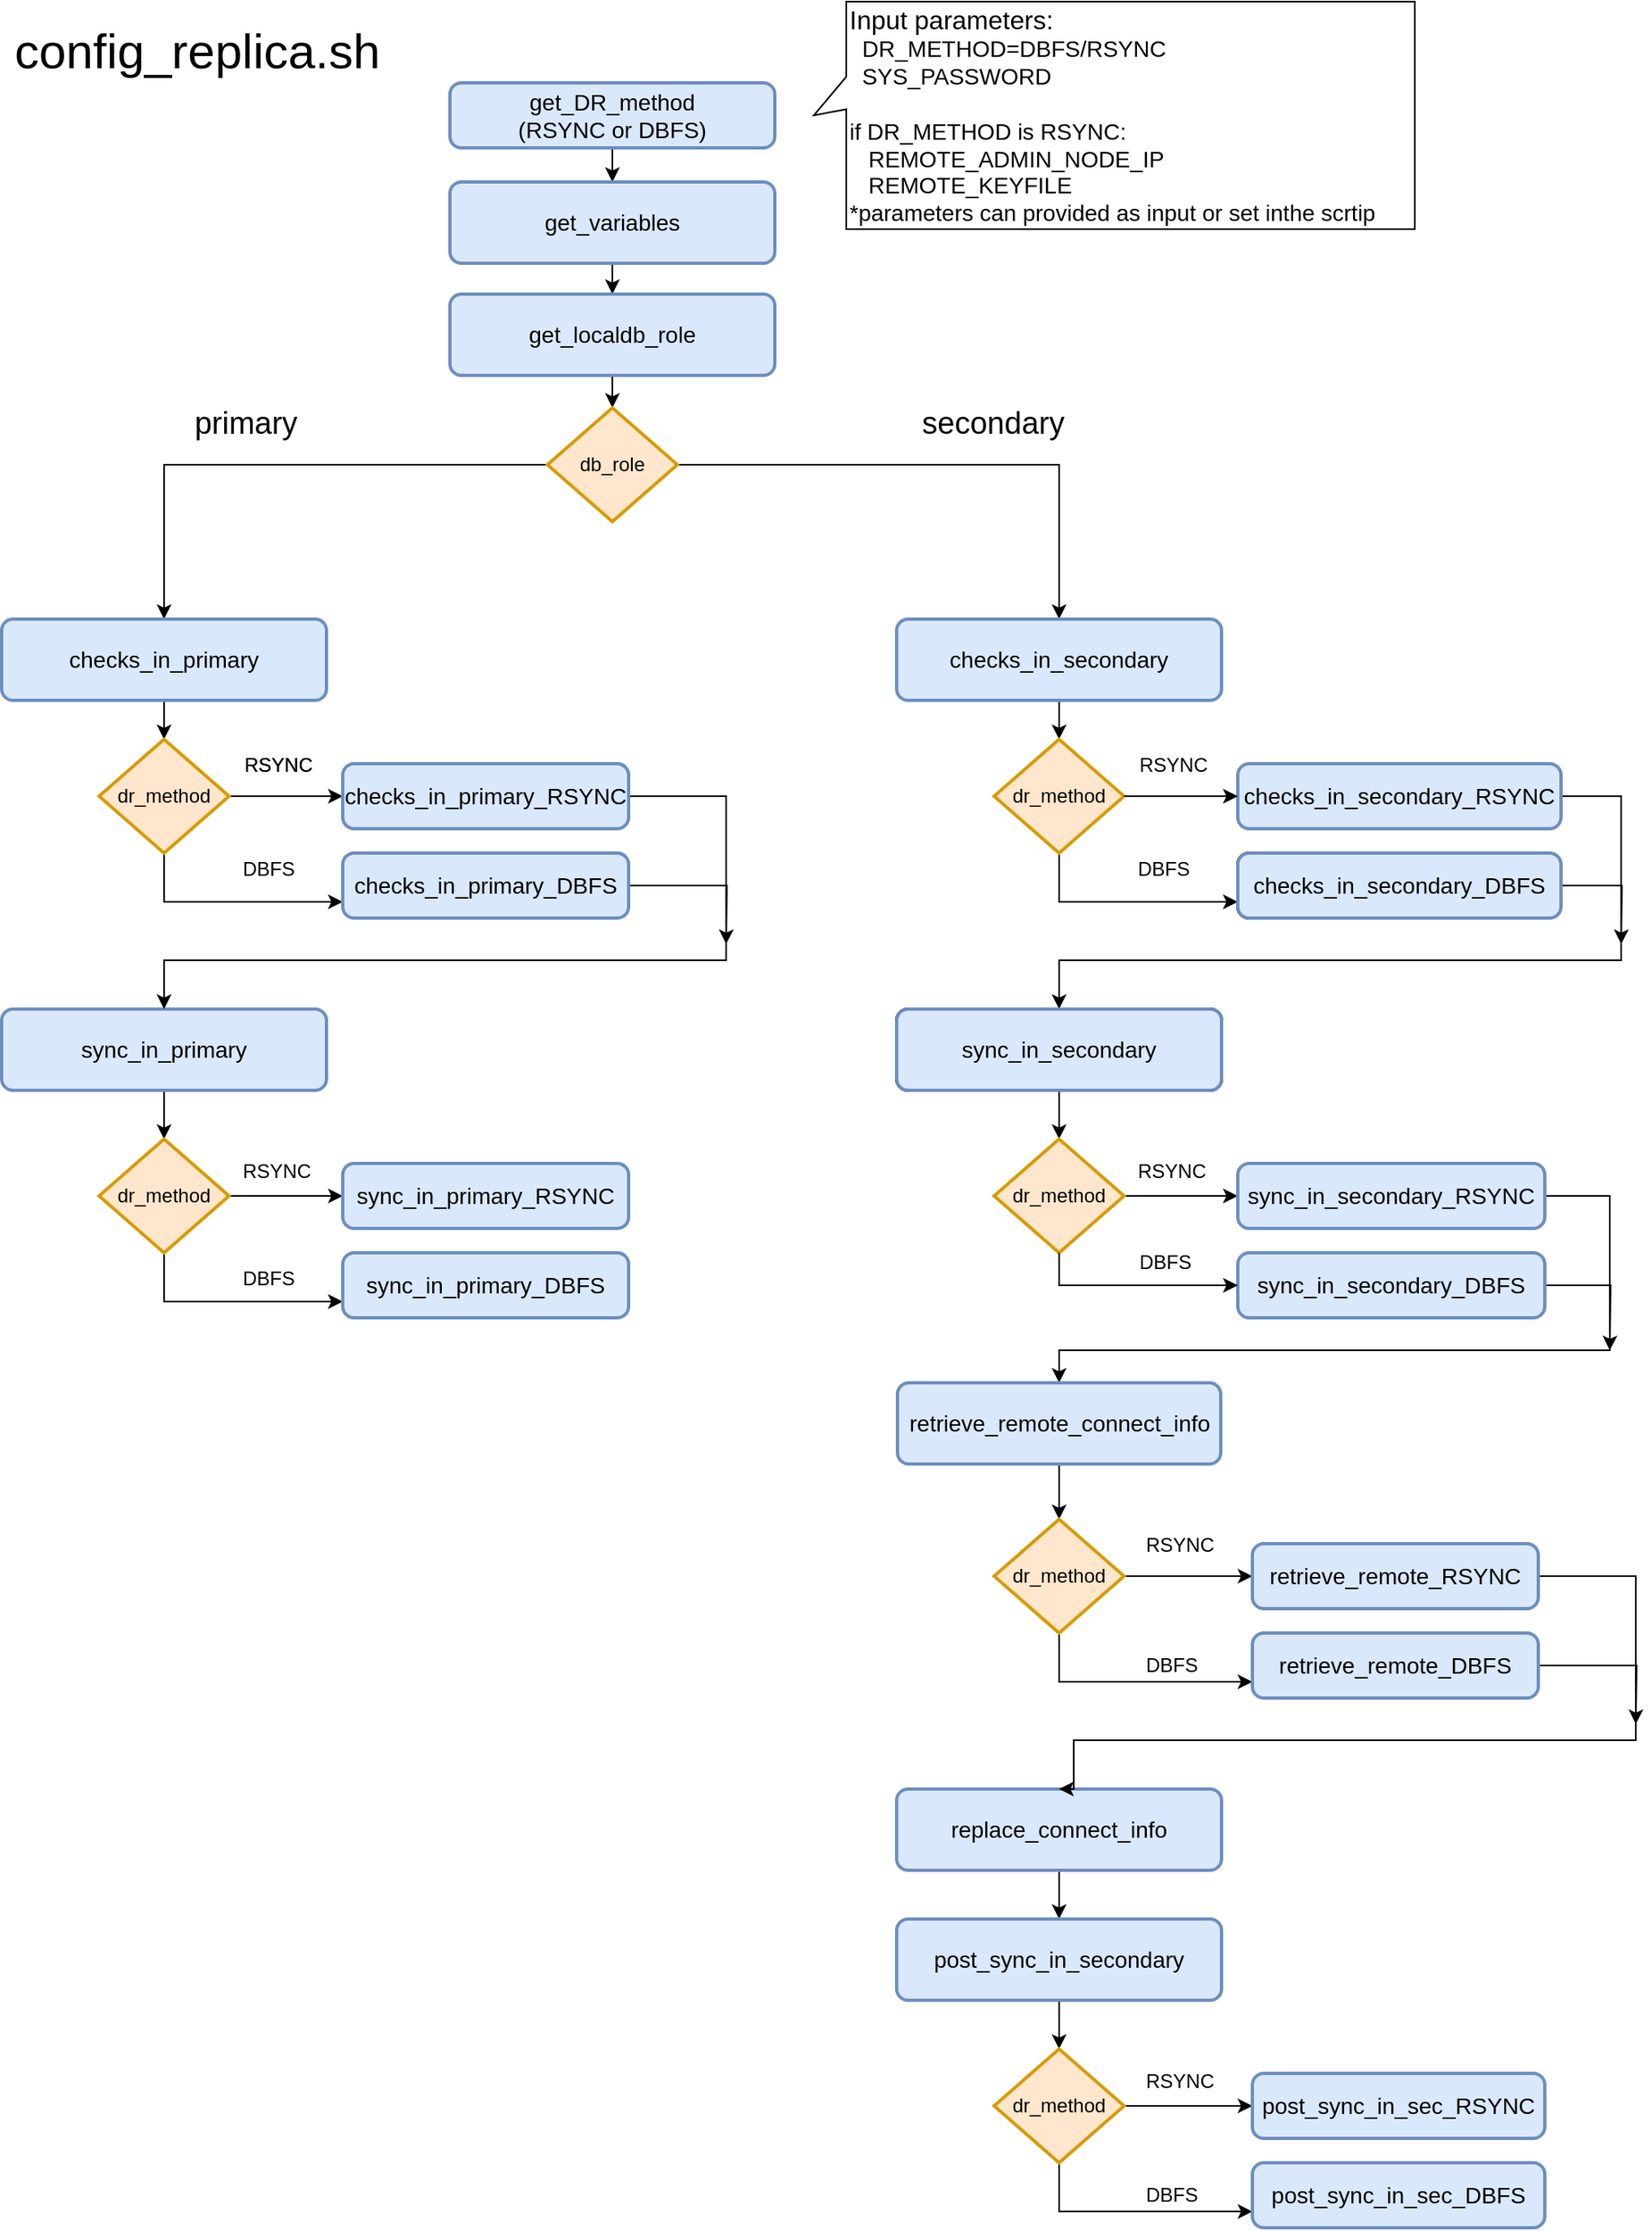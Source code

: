 <mxfile version="14.4.2" type="device"><diagram id="nE6YNxpiuRdi3oS4Al3J" name="Page-1"><mxGraphModel dx="2031" dy="1090" grid="1" gridSize="10" guides="1" tooltips="1" connect="1" arrows="1" fold="1" page="1" pageScale="1" pageWidth="1169" pageHeight="1654" math="0" shadow="0"><root><mxCell id="0"/><mxCell id="1" parent="0"/><mxCell id="-nMrejw-lTDj01tDFyAW-9" value="" style="edgeStyle=orthogonalEdgeStyle;rounded=0;orthogonalLoop=1;jettySize=auto;html=1;entryX=0.5;entryY=0;entryDx=0;entryDy=0;" parent="1" source="-nMrejw-lTDj01tDFyAW-1" target="-nMrejw-lTDj01tDFyAW-2" edge="1"><mxGeometry relative="1" as="geometry"/></mxCell><mxCell id="-nMrejw-lTDj01tDFyAW-1" value="&lt;div style=&quot;font-size: 14px&quot;&gt;&lt;font style=&quot;font-size: 14px&quot;&gt;get_DR_method&lt;/font&gt;&lt;/div&gt;&lt;div style=&quot;font-size: 14px&quot;&gt;&lt;font style=&quot;font-size: 14px&quot;&gt;(RSYNC or DBFS)&lt;br&gt;&lt;/font&gt;&lt;/div&gt;" style="rounded=1;whiteSpace=wrap;html=1;absoluteArcSize=1;arcSize=14;strokeWidth=2;fillColor=#dae8fc;strokeColor=#6c8ebf;" parent="1" vertex="1"><mxGeometry x="316" y="70" width="200" height="40" as="geometry"/></mxCell><mxCell id="-nMrejw-lTDj01tDFyAW-11" style="edgeStyle=orthogonalEdgeStyle;rounded=0;orthogonalLoop=1;jettySize=auto;html=1;" parent="1" source="-nMrejw-lTDj01tDFyAW-2" target="-nMrejw-lTDj01tDFyAW-3" edge="1"><mxGeometry relative="1" as="geometry"/></mxCell><mxCell id="-nMrejw-lTDj01tDFyAW-2" value="&lt;div style=&quot;font-size: 14px&quot;&gt;&lt;font style=&quot;font-size: 14px&quot;&gt;get_variables&lt;/font&gt;&lt;/div&gt;" style="rounded=1;whiteSpace=wrap;html=1;absoluteArcSize=1;arcSize=14;strokeWidth=2;fillColor=#dae8fc;strokeColor=#6c8ebf;" parent="1" vertex="1"><mxGeometry x="316" y="131" width="200" height="50" as="geometry"/></mxCell><mxCell id="-nMrejw-lTDj01tDFyAW-12" style="edgeStyle=orthogonalEdgeStyle;rounded=0;orthogonalLoop=1;jettySize=auto;html=1;entryX=0.5;entryY=0;entryDx=0;entryDy=0;entryPerimeter=0;" parent="1" source="-nMrejw-lTDj01tDFyAW-3" target="-nMrejw-lTDj01tDFyAW-4" edge="1"><mxGeometry relative="1" as="geometry"/></mxCell><mxCell id="-nMrejw-lTDj01tDFyAW-3" value="&lt;font style=&quot;font-size: 14px&quot;&gt;get_localdb_role&lt;/font&gt;" style="rounded=1;whiteSpace=wrap;html=1;absoluteArcSize=1;arcSize=14;strokeWidth=2;fillColor=#dae8fc;strokeColor=#6c8ebf;" parent="1" vertex="1"><mxGeometry x="316" y="200" width="200" height="50" as="geometry"/></mxCell><mxCell id="-nMrejw-lTDj01tDFyAW-30" style="edgeStyle=orthogonalEdgeStyle;rounded=0;orthogonalLoop=1;jettySize=auto;html=1;entryX=0.5;entryY=0;entryDx=0;entryDy=0;" parent="1" source="-nMrejw-lTDj01tDFyAW-4" target="-nMrejw-lTDj01tDFyAW-5" edge="1"><mxGeometry relative="1" as="geometry"/></mxCell><mxCell id="-nMrejw-lTDj01tDFyAW-47" style="edgeStyle=orthogonalEdgeStyle;rounded=0;orthogonalLoop=1;jettySize=auto;html=1;entryX=0.5;entryY=0;entryDx=0;entryDy=0;" parent="1" source="-nMrejw-lTDj01tDFyAW-4" target="-nMrejw-lTDj01tDFyAW-32" edge="1"><mxGeometry relative="1" as="geometry"><mxPoint x="686.0" y="390" as="targetPoint"/></mxGeometry></mxCell><mxCell id="-nMrejw-lTDj01tDFyAW-4" value="db_role" style="strokeWidth=2;html=1;shape=mxgraph.flowchart.decision;whiteSpace=wrap;fillColor=#ffe6cc;strokeColor=#d79b00;" parent="1" vertex="1"><mxGeometry x="376" y="270" width="80" height="70" as="geometry"/></mxCell><mxCell id="-nMrejw-lTDj01tDFyAW-13" style="edgeStyle=orthogonalEdgeStyle;rounded=0;orthogonalLoop=1;jettySize=auto;html=1;" parent="1" source="-nMrejw-lTDj01tDFyAW-5" target="-nMrejw-lTDj01tDFyAW-7" edge="1"><mxGeometry relative="1" as="geometry"/></mxCell><mxCell id="-nMrejw-lTDj01tDFyAW-5" value="&lt;font style=&quot;font-size: 14px&quot;&gt;checks_in_primary&lt;/font&gt;" style="rounded=1;whiteSpace=wrap;html=1;absoluteArcSize=1;arcSize=14;strokeWidth=2;fillColor=#dae8fc;strokeColor=#6c8ebf;" parent="1" vertex="1"><mxGeometry x="40" y="400" width="200" height="50" as="geometry"/></mxCell><mxCell id="-nMrejw-lTDj01tDFyAW-29" style="edgeStyle=orthogonalEdgeStyle;rounded=0;orthogonalLoop=1;jettySize=auto;html=1;entryX=0.5;entryY=0;entryDx=0;entryDy=0;entryPerimeter=0;" parent="1" source="-nMrejw-lTDj01tDFyAW-6" target="-nMrejw-lTDj01tDFyAW-26" edge="1"><mxGeometry relative="1" as="geometry"/></mxCell><mxCell id="-nMrejw-lTDj01tDFyAW-6" value="&lt;font style=&quot;font-size: 14px&quot;&gt;sync_in_primary&lt;/font&gt;" style="rounded=1;whiteSpace=wrap;html=1;absoluteArcSize=1;arcSize=14;strokeWidth=2;fillColor=#dae8fc;strokeColor=#6c8ebf;" parent="1" vertex="1"><mxGeometry x="40" y="640" width="200" height="50" as="geometry"/></mxCell><mxCell id="-nMrejw-lTDj01tDFyAW-16" style="edgeStyle=orthogonalEdgeStyle;rounded=0;orthogonalLoop=1;jettySize=auto;html=1;" parent="1" source="-nMrejw-lTDj01tDFyAW-7" target="-nMrejw-lTDj01tDFyAW-14" edge="1"><mxGeometry relative="1" as="geometry"/></mxCell><mxCell id="-nMrejw-lTDj01tDFyAW-21" style="edgeStyle=orthogonalEdgeStyle;rounded=0;orthogonalLoop=1;jettySize=auto;html=1;entryX=0;entryY=0.75;entryDx=0;entryDy=0;exitX=0.5;exitY=1;exitDx=0;exitDy=0;exitPerimeter=0;" parent="1" source="-nMrejw-lTDj01tDFyAW-7" target="-nMrejw-lTDj01tDFyAW-18" edge="1"><mxGeometry relative="1" as="geometry"/></mxCell><mxCell id="-nMrejw-lTDj01tDFyAW-7" value="dr_method" style="strokeWidth=2;html=1;shape=mxgraph.flowchart.decision;whiteSpace=wrap;fillColor=#ffe6cc;strokeColor=#d79b00;" parent="1" vertex="1"><mxGeometry x="100" y="474" width="80" height="70" as="geometry"/></mxCell><mxCell id="-nMrejw-lTDj01tDFyAW-22" style="edgeStyle=orthogonalEdgeStyle;rounded=0;orthogonalLoop=1;jettySize=auto;html=1;entryX=0.5;entryY=0;entryDx=0;entryDy=0;" parent="1" source="-nMrejw-lTDj01tDFyAW-14" target="-nMrejw-lTDj01tDFyAW-6" edge="1"><mxGeometry relative="1" as="geometry"><Array as="points"><mxPoint x="486" y="509"/><mxPoint x="486" y="610"/><mxPoint x="140" y="610"/></Array></mxGeometry></mxCell><mxCell id="-nMrejw-lTDj01tDFyAW-14" value="&lt;font style=&quot;font-size: 14px&quot;&gt;checks_in_primary_RSYNC&lt;/font&gt;" style="rounded=1;whiteSpace=wrap;html=1;absoluteArcSize=1;arcSize=14;strokeWidth=2;fillColor=#dae8fc;strokeColor=#6c8ebf;" parent="1" vertex="1"><mxGeometry x="250" y="489" width="176" height="40" as="geometry"/></mxCell><mxCell id="-nMrejw-lTDj01tDFyAW-23" style="edgeStyle=orthogonalEdgeStyle;rounded=0;orthogonalLoop=1;jettySize=auto;html=1;" parent="1" source="-nMrejw-lTDj01tDFyAW-18" edge="1"><mxGeometry relative="1" as="geometry"><mxPoint x="486" y="600" as="targetPoint"/></mxGeometry></mxCell><mxCell id="-nMrejw-lTDj01tDFyAW-18" value="&lt;font style=&quot;font-size: 14px&quot;&gt;checks_in_primary_DBFS&lt;/font&gt;" style="rounded=1;whiteSpace=wrap;html=1;absoluteArcSize=1;arcSize=14;strokeWidth=2;fillColor=#dae8fc;strokeColor=#6c8ebf;" parent="1" vertex="1"><mxGeometry x="250" y="544" width="176" height="40" as="geometry"/></mxCell><mxCell id="-nMrejw-lTDj01tDFyAW-24" style="edgeStyle=orthogonalEdgeStyle;rounded=0;orthogonalLoop=1;jettySize=auto;html=1;" parent="1" source="-nMrejw-lTDj01tDFyAW-26" target="-nMrejw-lTDj01tDFyAW-27" edge="1"><mxGeometry relative="1" as="geometry"/></mxCell><mxCell id="-nMrejw-lTDj01tDFyAW-25" style="edgeStyle=orthogonalEdgeStyle;rounded=0;orthogonalLoop=1;jettySize=auto;html=1;entryX=0;entryY=0.75;entryDx=0;entryDy=0;exitX=0.5;exitY=1;exitDx=0;exitDy=0;exitPerimeter=0;" parent="1" source="-nMrejw-lTDj01tDFyAW-26" target="-nMrejw-lTDj01tDFyAW-28" edge="1"><mxGeometry relative="1" as="geometry"/></mxCell><mxCell id="-nMrejw-lTDj01tDFyAW-26" value="dr_method" style="strokeWidth=2;html=1;shape=mxgraph.flowchart.decision;whiteSpace=wrap;fillColor=#ffe6cc;strokeColor=#d79b00;" parent="1" vertex="1"><mxGeometry x="100" y="720" width="80" height="70" as="geometry"/></mxCell><mxCell id="-nMrejw-lTDj01tDFyAW-27" value="&lt;font style=&quot;font-size: 14px&quot;&gt;sync_in_primary_RSYNC&lt;/font&gt;" style="rounded=1;whiteSpace=wrap;html=1;absoluteArcSize=1;arcSize=14;strokeWidth=2;fillColor=#dae8fc;strokeColor=#6c8ebf;" parent="1" vertex="1"><mxGeometry x="250" y="735" width="176" height="40" as="geometry"/></mxCell><mxCell id="-nMrejw-lTDj01tDFyAW-28" value="&lt;font style=&quot;font-size: 14px&quot;&gt;sync_in_primary_DBFS&lt;/font&gt;" style="rounded=1;whiteSpace=wrap;html=1;absoluteArcSize=1;arcSize=14;strokeWidth=2;fillColor=#dae8fc;strokeColor=#6c8ebf;" parent="1" vertex="1"><mxGeometry x="250" y="790" width="176" height="40" as="geometry"/></mxCell><mxCell id="-nMrejw-lTDj01tDFyAW-31" style="edgeStyle=orthogonalEdgeStyle;rounded=0;orthogonalLoop=1;jettySize=auto;html=1;" parent="1" source="-nMrejw-lTDj01tDFyAW-32" target="-nMrejw-lTDj01tDFyAW-37" edge="1"><mxGeometry relative="1" as="geometry"/></mxCell><mxCell id="-nMrejw-lTDj01tDFyAW-32" value="&lt;font style=&quot;font-size: 14px&quot;&gt;checks_in_secondary&lt;/font&gt;" style="rounded=1;whiteSpace=wrap;html=1;absoluteArcSize=1;arcSize=14;strokeWidth=2;fillColor=#dae8fc;strokeColor=#6c8ebf;" parent="1" vertex="1"><mxGeometry x="591" y="400" width="200" height="50" as="geometry"/></mxCell><mxCell id="-nMrejw-lTDj01tDFyAW-33" style="edgeStyle=orthogonalEdgeStyle;rounded=0;orthogonalLoop=1;jettySize=auto;html=1;entryX=0.5;entryY=0;entryDx=0;entryDy=0;entryPerimeter=0;" parent="1" source="-nMrejw-lTDj01tDFyAW-34" target="-nMrejw-lTDj01tDFyAW-44" edge="1"><mxGeometry relative="1" as="geometry"/></mxCell><mxCell id="-nMrejw-lTDj01tDFyAW-34" value="sync_in_primary" style="rounded=1;whiteSpace=wrap;html=1;absoluteArcSize=1;arcSize=14;strokeWidth=2;" parent="1" vertex="1"><mxGeometry x="591" y="640" width="200" height="50" as="geometry"/></mxCell><mxCell id="-nMrejw-lTDj01tDFyAW-36" style="edgeStyle=orthogonalEdgeStyle;rounded=0;orthogonalLoop=1;jettySize=auto;html=1;entryX=0;entryY=0.75;entryDx=0;entryDy=0;exitX=0.5;exitY=1;exitDx=0;exitDy=0;exitPerimeter=0;" parent="1" source="-nMrejw-lTDj01tDFyAW-37" target="-nMrejw-lTDj01tDFyAW-41" edge="1"><mxGeometry relative="1" as="geometry"/></mxCell><mxCell id="-nMrejw-lTDj01tDFyAW-37" value="dr_method" style="strokeWidth=2;html=1;shape=mxgraph.flowchart.decision;whiteSpace=wrap;fillColor=#ffe6cc;strokeColor=#d79b00;" parent="1" vertex="1"><mxGeometry x="651" y="474" width="80" height="70" as="geometry"/></mxCell><mxCell id="-nMrejw-lTDj01tDFyAW-38" style="edgeStyle=orthogonalEdgeStyle;rounded=0;orthogonalLoop=1;jettySize=auto;html=1;entryX=0.5;entryY=0;entryDx=0;entryDy=0;" parent="1" source="-nMrejw-lTDj01tDFyAW-39" target="-nMrejw-lTDj01tDFyAW-34" edge="1"><mxGeometry relative="1" as="geometry"><Array as="points"><mxPoint x="1037" y="509"/><mxPoint x="1037" y="610"/><mxPoint x="691" y="610"/></Array></mxGeometry></mxCell><mxCell id="-nMrejw-lTDj01tDFyAW-39" value="&lt;font style=&quot;font-size: 14px&quot;&gt;checks_in_secondary_RSYNC&lt;/font&gt;" style="rounded=1;whiteSpace=wrap;html=1;absoluteArcSize=1;arcSize=14;strokeWidth=2;fillColor=#dae8fc;strokeColor=#6c8ebf;" parent="1" vertex="1"><mxGeometry x="801" y="489" width="199" height="40" as="geometry"/></mxCell><mxCell id="-nMrejw-lTDj01tDFyAW-40" style="edgeStyle=orthogonalEdgeStyle;rounded=0;orthogonalLoop=1;jettySize=auto;html=1;" parent="1" source="-nMrejw-lTDj01tDFyAW-41" edge="1"><mxGeometry relative="1" as="geometry"><mxPoint x="1037" y="600" as="targetPoint"/></mxGeometry></mxCell><mxCell id="-nMrejw-lTDj01tDFyAW-41" value="checks_in_secondary_DBFS" style="rounded=1;whiteSpace=wrap;html=1;absoluteArcSize=1;arcSize=14;strokeWidth=2;" parent="1" vertex="1"><mxGeometry x="801" y="544" width="176" height="40" as="geometry"/></mxCell><mxCell id="-nMrejw-lTDj01tDFyAW-42" style="edgeStyle=orthogonalEdgeStyle;rounded=0;orthogonalLoop=1;jettySize=auto;html=1;" parent="1" source="-nMrejw-lTDj01tDFyAW-44" target="-nMrejw-lTDj01tDFyAW-45" edge="1"><mxGeometry relative="1" as="geometry"/></mxCell><mxCell id="-nMrejw-lTDj01tDFyAW-44" value="dr_method" style="strokeWidth=2;html=1;shape=mxgraph.flowchart.decision;whiteSpace=wrap;fillColor=#ffe6cc;strokeColor=#d79b00;" parent="1" vertex="1"><mxGeometry x="651" y="720" width="80" height="70" as="geometry"/></mxCell><mxCell id="-nMrejw-lTDj01tDFyAW-93" style="edgeStyle=orthogonalEdgeStyle;rounded=0;orthogonalLoop=1;jettySize=auto;html=1;entryX=0.5;entryY=0;entryDx=0;entryDy=0;align=center;" parent="1" source="-nMrejw-lTDj01tDFyAW-45" target="-nMrejw-lTDj01tDFyAW-49" edge="1"><mxGeometry relative="1" as="geometry"><Array as="points"><mxPoint x="1030" y="755"/><mxPoint x="1030" y="850"/><mxPoint x="691" y="850"/></Array></mxGeometry></mxCell><mxCell id="-nMrejw-lTDj01tDFyAW-45" value="&lt;font style=&quot;font-size: 14px&quot;&gt;sync_in_secondary_RSYNC&lt;/font&gt;" style="rounded=1;whiteSpace=wrap;html=1;absoluteArcSize=1;arcSize=14;strokeWidth=2;fillColor=#dae8fc;strokeColor=#6c8ebf;" parent="1" vertex="1"><mxGeometry x="801" y="735" width="189" height="40" as="geometry"/></mxCell><mxCell id="-nMrejw-lTDj01tDFyAW-65" style="edgeStyle=orthogonalEdgeStyle;rounded=0;orthogonalLoop=1;jettySize=auto;html=1;" parent="1" source="-nMrejw-lTDj01tDFyAW-46" edge="1"><mxGeometry relative="1" as="geometry"><mxPoint x="1030.0" y="850" as="targetPoint"/></mxGeometry></mxCell><mxCell id="-nMrejw-lTDj01tDFyAW-46" value="&lt;font style=&quot;font-size: 14px&quot;&gt;sync_in_secondary_DBFS&lt;/font&gt;" style="rounded=1;whiteSpace=wrap;html=1;absoluteArcSize=1;arcSize=14;strokeWidth=2;fillColor=#dae8fc;strokeColor=#6c8ebf;" parent="1" vertex="1"><mxGeometry x="801" y="790" width="189" height="40" as="geometry"/></mxCell><mxCell id="-nMrejw-lTDj01tDFyAW-48" style="edgeStyle=orthogonalEdgeStyle;rounded=0;orthogonalLoop=1;jettySize=auto;html=1;align=center;horizontal=1;" parent="1" source="-nMrejw-lTDj01tDFyAW-49" target="-nMrejw-lTDj01tDFyAW-54" edge="1"><mxGeometry relative="1" as="geometry"/></mxCell><mxCell id="-nMrejw-lTDj01tDFyAW-49" value="&lt;font style=&quot;font-size: 14px&quot;&gt;retrieve_remote_connect_info&lt;/font&gt;" style="rounded=1;whiteSpace=wrap;html=1;absoluteArcSize=1;arcSize=14;strokeWidth=2;fillColor=#dae8fc;strokeColor=#6c8ebf;align=center;horizontal=1;" parent="1" vertex="1"><mxGeometry x="591.5" y="870" width="199" height="50" as="geometry"/></mxCell><mxCell id="-nMrejw-lTDj01tDFyAW-50" style="edgeStyle=orthogonalEdgeStyle;rounded=0;orthogonalLoop=1;jettySize=auto;html=1;entryX=0.5;entryY=0;entryDx=0;entryDy=0;align=center;horizontal=1;" parent="1" source="-nMrejw-lTDj01tDFyAW-51" target="-nMrejw-lTDj01tDFyAW-67" edge="1"><mxGeometry relative="1" as="geometry"><mxPoint x="700" y="1200" as="targetPoint"/></mxGeometry></mxCell><mxCell id="-nMrejw-lTDj01tDFyAW-51" value="&lt;font style=&quot;font-size: 14px&quot;&gt;replace_connect_info&lt;/font&gt;" style="rounded=1;whiteSpace=wrap;html=1;absoluteArcSize=1;arcSize=14;strokeWidth=2;fillColor=#dae8fc;strokeColor=#6c8ebf;align=center;horizontal=1;" parent="1" vertex="1"><mxGeometry x="591" y="1120" width="200" height="50" as="geometry"/></mxCell><mxCell id="-nMrejw-lTDj01tDFyAW-52" style="edgeStyle=orthogonalEdgeStyle;rounded=0;orthogonalLoop=1;jettySize=auto;html=1;align=center;horizontal=1;" parent="1" source="-nMrejw-lTDj01tDFyAW-54" target="-nMrejw-lTDj01tDFyAW-56" edge="1"><mxGeometry relative="1" as="geometry"/></mxCell><mxCell id="-nMrejw-lTDj01tDFyAW-53" style="edgeStyle=orthogonalEdgeStyle;rounded=0;orthogonalLoop=1;jettySize=auto;html=1;entryX=0;entryY=0.75;entryDx=0;entryDy=0;exitX=0.5;exitY=1;exitDx=0;exitDy=0;exitPerimeter=0;align=center;horizontal=1;" parent="1" source="-nMrejw-lTDj01tDFyAW-54" target="-nMrejw-lTDj01tDFyAW-58" edge="1"><mxGeometry relative="1" as="geometry"/></mxCell><mxCell id="-nMrejw-lTDj01tDFyAW-54" value="dr_method" style="strokeWidth=2;html=1;shape=mxgraph.flowchart.decision;whiteSpace=wrap;fillColor=#ffe6cc;strokeColor=#d79b00;align=center;horizontal=1;" parent="1" vertex="1"><mxGeometry x="651" y="954" width="80" height="70" as="geometry"/></mxCell><mxCell id="-nMrejw-lTDj01tDFyAW-55" style="edgeStyle=orthogonalEdgeStyle;rounded=0;orthogonalLoop=1;jettySize=auto;html=1;entryX=0.5;entryY=0;entryDx=0;entryDy=0;" parent="1" source="-nMrejw-lTDj01tDFyAW-56" target="-nMrejw-lTDj01tDFyAW-51" edge="1"><mxGeometry relative="1" as="geometry"><Array as="points"><mxPoint x="1046" y="989"/><mxPoint x="1046" y="1090"/><mxPoint x="700" y="1090"/></Array></mxGeometry></mxCell><mxCell id="-nMrejw-lTDj01tDFyAW-56" value="&lt;font style=&quot;font-size: 14px&quot;&gt;retrieve_remote_RSYNC&lt;/font&gt;" style="rounded=1;whiteSpace=wrap;html=1;absoluteArcSize=1;arcSize=14;strokeWidth=2;fillColor=#dae8fc;strokeColor=#6c8ebf;" parent="1" vertex="1"><mxGeometry x="810" y="969" width="176" height="40" as="geometry"/></mxCell><mxCell id="-nMrejw-lTDj01tDFyAW-57" style="edgeStyle=orthogonalEdgeStyle;rounded=0;orthogonalLoop=1;jettySize=auto;html=1;" parent="1" source="-nMrejw-lTDj01tDFyAW-58" edge="1"><mxGeometry relative="1" as="geometry"><mxPoint x="1046" y="1080" as="targetPoint"/></mxGeometry></mxCell><mxCell id="-nMrejw-lTDj01tDFyAW-58" value="&lt;font style=&quot;font-size: 14px&quot;&gt;retrieve_remote_DBFS&lt;/font&gt;" style="rounded=1;whiteSpace=wrap;html=1;absoluteArcSize=1;arcSize=14;strokeWidth=2;fillColor=#dae8fc;strokeColor=#6c8ebf;" parent="1" vertex="1"><mxGeometry x="810" y="1024" width="176" height="40" as="geometry"/></mxCell><mxCell id="-nMrejw-lTDj01tDFyAW-66" style="edgeStyle=orthogonalEdgeStyle;rounded=0;orthogonalLoop=1;jettySize=auto;html=1;entryX=0.5;entryY=0;entryDx=0;entryDy=0;entryPerimeter=0;align=center;horizontal=1;" parent="1" source="-nMrejw-lTDj01tDFyAW-67" target="-nMrejw-lTDj01tDFyAW-70" edge="1"><mxGeometry relative="1" as="geometry"/></mxCell><mxCell id="-nMrejw-lTDj01tDFyAW-67" value="&lt;font style=&quot;font-size: 14px&quot;&gt;post_sync_in_secondary&lt;/font&gt;" style="rounded=1;whiteSpace=wrap;html=1;absoluteArcSize=1;arcSize=14;strokeWidth=2;fillColor=#dae8fc;strokeColor=#6c8ebf;align=center;horizontal=1;" parent="1" vertex="1"><mxGeometry x="591" y="1200" width="200" height="50" as="geometry"/></mxCell><mxCell id="-nMrejw-lTDj01tDFyAW-68" style="edgeStyle=orthogonalEdgeStyle;rounded=0;orthogonalLoop=1;jettySize=auto;html=1;align=center;horizontal=1;" parent="1" source="-nMrejw-lTDj01tDFyAW-70" target="-nMrejw-lTDj01tDFyAW-71" edge="1"><mxGeometry relative="1" as="geometry"/></mxCell><mxCell id="-nMrejw-lTDj01tDFyAW-69" style="edgeStyle=orthogonalEdgeStyle;rounded=0;orthogonalLoop=1;jettySize=auto;html=1;entryX=0;entryY=0.75;entryDx=0;entryDy=0;exitX=0.5;exitY=1;exitDx=0;exitDy=0;exitPerimeter=0;align=center;horizontal=1;" parent="1" source="-nMrejw-lTDj01tDFyAW-70" target="-nMrejw-lTDj01tDFyAW-72" edge="1"><mxGeometry relative="1" as="geometry"/></mxCell><mxCell id="-nMrejw-lTDj01tDFyAW-70" value="dr_method" style="strokeWidth=2;html=1;shape=mxgraph.flowchart.decision;whiteSpace=wrap;fillColor=#ffe6cc;strokeColor=#d79b00;align=center;horizontal=1;" parent="1" vertex="1"><mxGeometry x="651" y="1280" width="80" height="70" as="geometry"/></mxCell><mxCell id="-nMrejw-lTDj01tDFyAW-71" value="&lt;font style=&quot;font-size: 14px&quot;&gt;post_sync_in_sec_RSYNC&lt;/font&gt;" style="rounded=1;whiteSpace=wrap;html=1;absoluteArcSize=1;arcSize=14;strokeWidth=2;fillColor=#dae8fc;strokeColor=#6c8ebf;" parent="1" vertex="1"><mxGeometry x="810" y="1295" width="180" height="40" as="geometry"/></mxCell><mxCell id="-nMrejw-lTDj01tDFyAW-72" value="&lt;font style=&quot;font-size: 14px&quot;&gt;post_sync_in_sec_DBFS&lt;/font&gt;" style="rounded=1;whiteSpace=wrap;html=1;absoluteArcSize=1;arcSize=14;strokeWidth=2;fillColor=#dae8fc;strokeColor=#6c8ebf;" parent="1" vertex="1"><mxGeometry x="810" y="1350" width="180" height="40" as="geometry"/></mxCell><mxCell id="-nMrejw-lTDj01tDFyAW-73" value="&lt;font style=&quot;font-size: 19px&quot;&gt;primary&lt;/font&gt;" style="text;html=1;resizable=0;autosize=1;align=center;verticalAlign=middle;points=[];fillColor=none;strokeColor=none;rounded=0;" parent="1" vertex="1"><mxGeometry x="150" y="270" width="80" height="20" as="geometry"/></mxCell><mxCell id="-nMrejw-lTDj01tDFyAW-74" value="&lt;font style=&quot;font-size: 19px&quot;&gt;secondary&lt;/font&gt;" style="text;html=1;resizable=0;autosize=1;align=center;verticalAlign=middle;points=[];fillColor=none;strokeColor=none;rounded=0;" parent="1" vertex="1"><mxGeometry x="600" y="270" width="100" height="20" as="geometry"/></mxCell><mxCell id="-nMrejw-lTDj01tDFyAW-75" value="RSYNC" style="text;html=1;resizable=0;autosize=1;align=center;verticalAlign=middle;points=[];fillColor=none;strokeColor=none;rounded=0;" parent="1" vertex="1"><mxGeometry x="180" y="480" width="60" height="20" as="geometry"/></mxCell><mxCell id="-nMrejw-lTDj01tDFyAW-76" value="RSYNC" style="text;html=1;resizable=0;autosize=1;align=center;verticalAlign=middle;points=[];fillColor=none;strokeColor=none;rounded=0;" parent="1" vertex="1"><mxGeometry x="179" y="730" width="60" height="20" as="geometry"/></mxCell><mxCell id="-nMrejw-lTDj01tDFyAW-77" value="RSYNC" style="text;html=1;resizable=0;autosize=1;align=center;verticalAlign=middle;points=[];fillColor=none;strokeColor=none;rounded=0;" parent="1" vertex="1"><mxGeometry x="731" y="480" width="60" height="20" as="geometry"/></mxCell><mxCell id="-nMrejw-lTDj01tDFyAW-78" style="edgeStyle=orthogonalEdgeStyle;rounded=0;orthogonalLoop=1;jettySize=auto;html=1;entryX=0;entryY=0.5;entryDx=0;entryDy=0;" parent="1" source="-nMrejw-lTDj01tDFyAW-37" target="-nMrejw-lTDj01tDFyAW-39" edge="1"><mxGeometry relative="1" as="geometry"><mxPoint x="731" y="509" as="sourcePoint"/><mxPoint x="801" y="509" as="targetPoint"/></mxGeometry></mxCell><mxCell id="-nMrejw-lTDj01tDFyAW-79" value="RSYNC" style="text;html=1;resizable=0;autosize=1;align=center;verticalAlign=middle;points=[];fillColor=none;strokeColor=none;rounded=0;" parent="1" vertex="1"><mxGeometry x="730" y="730" width="60" height="20" as="geometry"/></mxCell><mxCell id="-nMrejw-lTDj01tDFyAW-80" value="RSYNC" style="text;html=1;resizable=0;autosize=1;align=center;verticalAlign=middle;points=[];fillColor=none;strokeColor=none;rounded=0;horizontal=1;" parent="1" vertex="1"><mxGeometry x="735" y="960" width="60" height="20" as="geometry"/></mxCell><mxCell id="-nMrejw-lTDj01tDFyAW-81" value="RSYNC" style="text;html=1;resizable=0;autosize=1;align=center;verticalAlign=middle;points=[];fillColor=none;strokeColor=none;rounded=0;horizontal=1;" parent="1" vertex="1"><mxGeometry x="735" y="1290" width="60" height="20" as="geometry"/></mxCell><mxCell id="-nMrejw-lTDj01tDFyAW-82" value="RSYNC" style="text;html=1;resizable=0;autosize=1;align=center;verticalAlign=middle;points=[];fillColor=none;strokeColor=none;rounded=0;" parent="1" vertex="1"><mxGeometry x="180" y="480" width="60" height="20" as="geometry"/></mxCell><mxCell id="-nMrejw-lTDj01tDFyAW-84" value="DBFS" style="text;html=1;resizable=0;autosize=1;align=center;verticalAlign=middle;points=[];fillColor=none;strokeColor=none;rounded=0;" parent="1" vertex="1"><mxGeometry x="179" y="544" width="50" height="20" as="geometry"/></mxCell><mxCell id="-nMrejw-lTDj01tDFyAW-85" value="DBFS" style="text;html=1;resizable=0;autosize=1;align=center;verticalAlign=middle;points=[];fillColor=none;strokeColor=none;rounded=0;" parent="1" vertex="1"><mxGeometry x="179" y="796" width="50" height="20" as="geometry"/></mxCell><mxCell id="-nMrejw-lTDj01tDFyAW-86" value="DBFS" style="text;html=1;resizable=0;autosize=1;align=center;verticalAlign=middle;points=[];fillColor=none;strokeColor=none;rounded=0;" parent="1" vertex="1"><mxGeometry x="730" y="544" width="50" height="20" as="geometry"/></mxCell><mxCell id="-nMrejw-lTDj01tDFyAW-87" value="DBFS" style="text;html=1;resizable=0;autosize=1;align=center;verticalAlign=middle;points=[];fillColor=none;strokeColor=none;rounded=0;" parent="1" vertex="1"><mxGeometry x="731" y="786" width="50" height="20" as="geometry"/></mxCell><mxCell id="-nMrejw-lTDj01tDFyAW-88" style="edgeStyle=orthogonalEdgeStyle;rounded=0;orthogonalLoop=1;jettySize=auto;html=1;entryX=0;entryY=0.5;entryDx=0;entryDy=0;exitX=0.5;exitY=1;exitDx=0;exitDy=0;exitPerimeter=0;" parent="1" source="-nMrejw-lTDj01tDFyAW-44" target="-nMrejw-lTDj01tDFyAW-46" edge="1"><mxGeometry relative="1" as="geometry"><mxPoint x="691" y="790" as="sourcePoint"/><mxPoint x="801" y="820" as="targetPoint"/></mxGeometry></mxCell><mxCell id="-nMrejw-lTDj01tDFyAW-89" value="DBFS" style="text;html=1;resizable=0;autosize=1;align=center;verticalAlign=middle;points=[];fillColor=none;strokeColor=none;rounded=0;horizontal=1;" parent="1" vertex="1"><mxGeometry x="735" y="1034" width="50" height="20" as="geometry"/></mxCell><mxCell id="-nMrejw-lTDj01tDFyAW-90" value="DBFS" style="text;html=1;resizable=0;autosize=1;align=center;verticalAlign=middle;points=[];fillColor=none;strokeColor=none;rounded=0;horizontal=1;" parent="1" vertex="1"><mxGeometry x="735" y="1360" width="50" height="20" as="geometry"/></mxCell><mxCell id="-nMrejw-lTDj01tDFyAW-91" value="&lt;font style=&quot;font-size: 14px&quot;&gt;checks_in_secondary_DBFS&lt;/font&gt;" style="rounded=1;whiteSpace=wrap;html=1;absoluteArcSize=1;arcSize=14;strokeWidth=2;fillColor=#dae8fc;strokeColor=#6c8ebf;" parent="1" vertex="1"><mxGeometry x="801" y="544" width="199" height="40" as="geometry"/></mxCell><mxCell id="-nMrejw-lTDj01tDFyAW-92" value="&lt;font style=&quot;font-size: 14px&quot;&gt;sync_in_secondary&lt;/font&gt;" style="rounded=1;whiteSpace=wrap;html=1;absoluteArcSize=1;arcSize=14;strokeWidth=2;fillColor=#dae8fc;strokeColor=#6c8ebf;" parent="1" vertex="1"><mxGeometry x="591" y="640" width="200" height="50" as="geometry"/></mxCell><mxCell id="-nMrejw-lTDj01tDFyAW-95" value="&lt;font style=&quot;font-size: 16px&quot;&gt;Input parameters:&lt;/font&gt;&lt;br&gt;&lt;font style=&quot;font-size: 14px&quot;&gt;&amp;nbsp; DR_METHOD=DBFS/RSYNC&lt;br&gt;&amp;nbsp; SYS_PASSWORD&lt;br&gt;&lt;br&gt;if DR_METHOD is RSYNC:&#9;&lt;br&gt;&amp;nbsp;&amp;nbsp; REMOTE_ADMIN_NODE_IP&#9;&lt;br&gt;&amp;nbsp;&amp;nbsp; REMOTE_KEYFILE&lt;br&gt;*parameters can provided as input or set inthe scrtip&lt;/font&gt;" style="shape=callout;whiteSpace=wrap;html=1;perimeter=calloutPerimeter;align=left;direction=south;size=20;position=0.33;position2=0.5;" parent="1" vertex="1"><mxGeometry x="540" y="20" width="370" height="140" as="geometry"/></mxCell><mxCell id="WgTuDXUrPrgwdnvtl8zV-2" value="&lt;font style=&quot;font-size: 30px&quot;&gt;config_replica.sh&lt;/font&gt;" style="text;html=1;resizable=0;autosize=1;align=center;verticalAlign=middle;points=[];fillColor=none;strokeColor=none;rounded=0;" vertex="1" parent="1"><mxGeometry x="40" y="35" width="240" height="30" as="geometry"/></mxCell></root></mxGraphModel></diagram></mxfile>